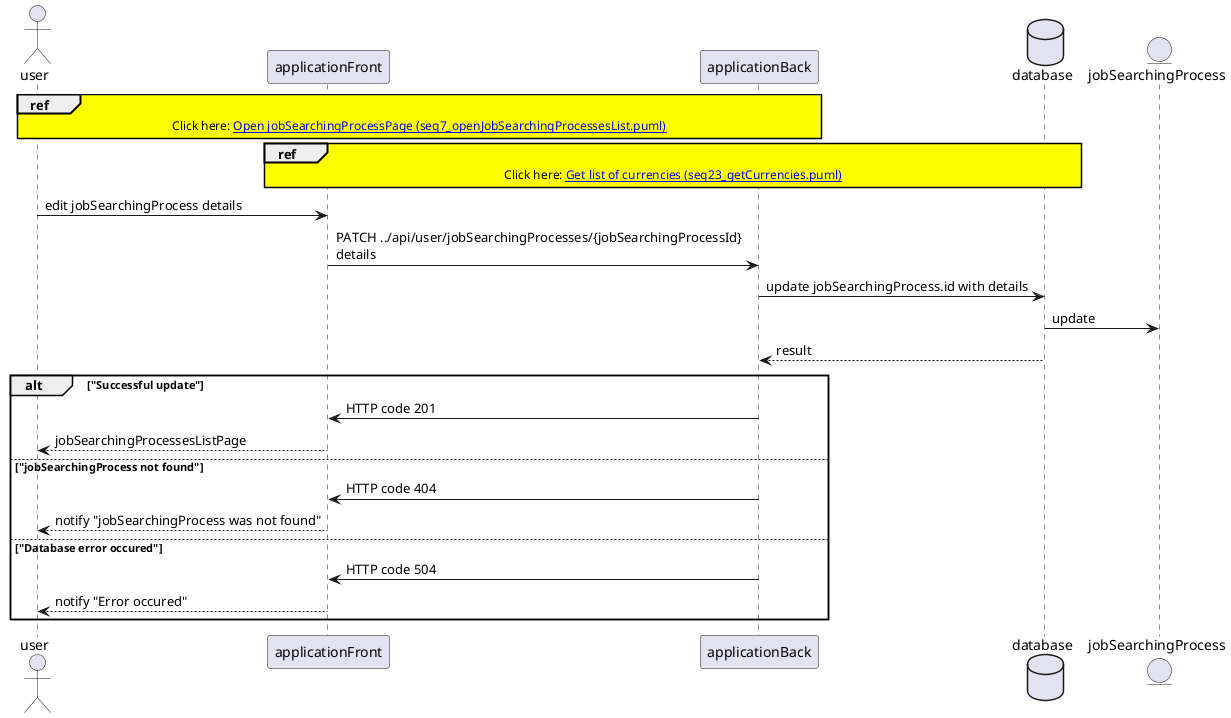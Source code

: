 @startuml "Edit the existing jobSearchingProcess sequence diagram"
skinparam topurl https://github.com/dimonar2186/jobHunter/tree/master/srs/algorithms/
skinparam sequenceReferenceBackgroundColor yellow

    actor "user" as user
    participant "applicationFront" as front
    participant "applicationBack" as back
    database "database" as db
    entity "jobSearchingProcess" as jobSearchingProcess

    ref over user, front, back :Click here: [[seq7_openJobSearchingProcessesList.puml Open jobSearchingProcessPage (seq7_openJobSearchingProcessesList.puml)]]
    ref over front, back, db :Click here: [[seq23_getCurrencies.puml Get list of currencies (seq23_getCurrencies.puml)]]
    user -> front : edit jobSearchingProcess details
    front -> back : PATCH ../api/user/jobSearchingProcesses/{jobSearchingProcessId}\ndetails
    back -> db : update jobSearchingProcess.id with details
    db -> jobSearchingProcess : update
    db --> back : result
    alt "Successful update"
        back -> front : HTTP code 201
        front --> user : jobSearchingProcessesListPage
    else "jobSearchingProcess not found"
        back -> front : HTTP code 404
        front --> user : notify "jobSearchingProcess was not found"
    else "Database error occured"
        back -> front : HTTP code 504
        front --> user : notify "Error occured"
    end
@enduml